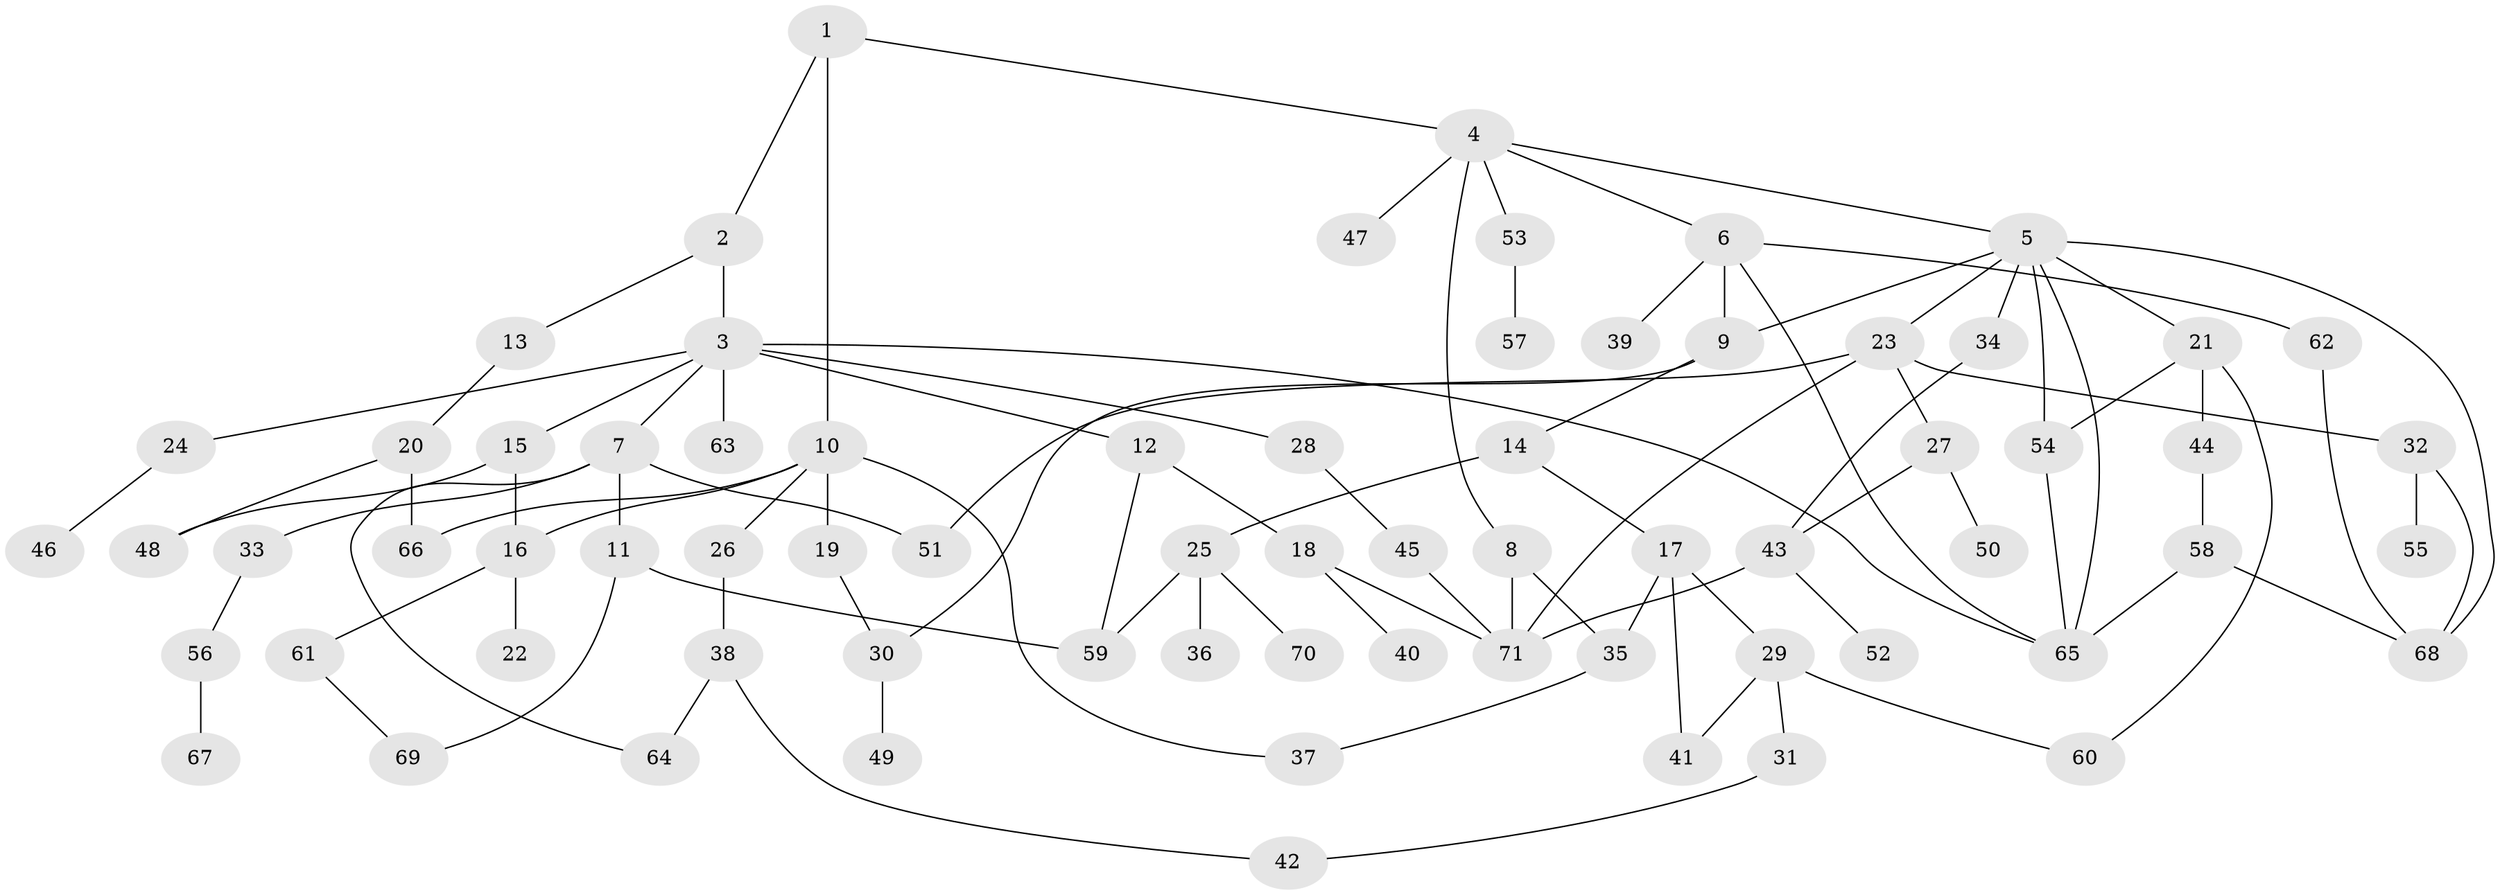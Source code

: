 // coarse degree distribution, {7: 0.08333333333333333, 3: 0.3055555555555556, 5: 0.08333333333333333, 8: 0.027777777777777776, 4: 0.1388888888888889, 1: 0.1388888888888889, 2: 0.2222222222222222}
// Generated by graph-tools (version 1.1) at 2025/48/03/04/25 22:48:58]
// undirected, 71 vertices, 98 edges
graph export_dot {
  node [color=gray90,style=filled];
  1;
  2;
  3;
  4;
  5;
  6;
  7;
  8;
  9;
  10;
  11;
  12;
  13;
  14;
  15;
  16;
  17;
  18;
  19;
  20;
  21;
  22;
  23;
  24;
  25;
  26;
  27;
  28;
  29;
  30;
  31;
  32;
  33;
  34;
  35;
  36;
  37;
  38;
  39;
  40;
  41;
  42;
  43;
  44;
  45;
  46;
  47;
  48;
  49;
  50;
  51;
  52;
  53;
  54;
  55;
  56;
  57;
  58;
  59;
  60;
  61;
  62;
  63;
  64;
  65;
  66;
  67;
  68;
  69;
  70;
  71;
  1 -- 2;
  1 -- 4;
  1 -- 10;
  2 -- 3;
  2 -- 13;
  3 -- 7;
  3 -- 12;
  3 -- 15;
  3 -- 24;
  3 -- 28;
  3 -- 63;
  3 -- 65;
  4 -- 5;
  4 -- 6;
  4 -- 8;
  4 -- 47;
  4 -- 53;
  5 -- 9;
  5 -- 21;
  5 -- 23;
  5 -- 34;
  5 -- 65;
  5 -- 54;
  5 -- 68;
  6 -- 39;
  6 -- 62;
  6 -- 65;
  6 -- 9;
  7 -- 11;
  7 -- 33;
  7 -- 51;
  7 -- 64;
  8 -- 35;
  8 -- 71;
  9 -- 14;
  9 -- 30;
  10 -- 19;
  10 -- 26;
  10 -- 66;
  10 -- 37;
  10 -- 16;
  11 -- 59;
  11 -- 69;
  12 -- 18;
  12 -- 59;
  13 -- 20;
  14 -- 17;
  14 -- 25;
  15 -- 16;
  15 -- 48;
  16 -- 22;
  16 -- 61;
  17 -- 29;
  17 -- 35;
  17 -- 41;
  18 -- 40;
  18 -- 71;
  19 -- 30;
  20 -- 66;
  20 -- 48;
  21 -- 44;
  21 -- 54;
  21 -- 60;
  23 -- 27;
  23 -- 32;
  23 -- 71;
  23 -- 51;
  24 -- 46;
  25 -- 36;
  25 -- 70;
  25 -- 59;
  26 -- 38;
  27 -- 50;
  27 -- 43;
  28 -- 45;
  29 -- 31;
  29 -- 60;
  29 -- 41;
  30 -- 49;
  31 -- 42;
  32 -- 55;
  32 -- 68;
  33 -- 56;
  34 -- 43;
  35 -- 37;
  38 -- 42;
  38 -- 64;
  43 -- 52;
  43 -- 71;
  44 -- 58;
  45 -- 71;
  53 -- 57;
  54 -- 65;
  56 -- 67;
  58 -- 68;
  58 -- 65;
  61 -- 69;
  62 -- 68;
}
